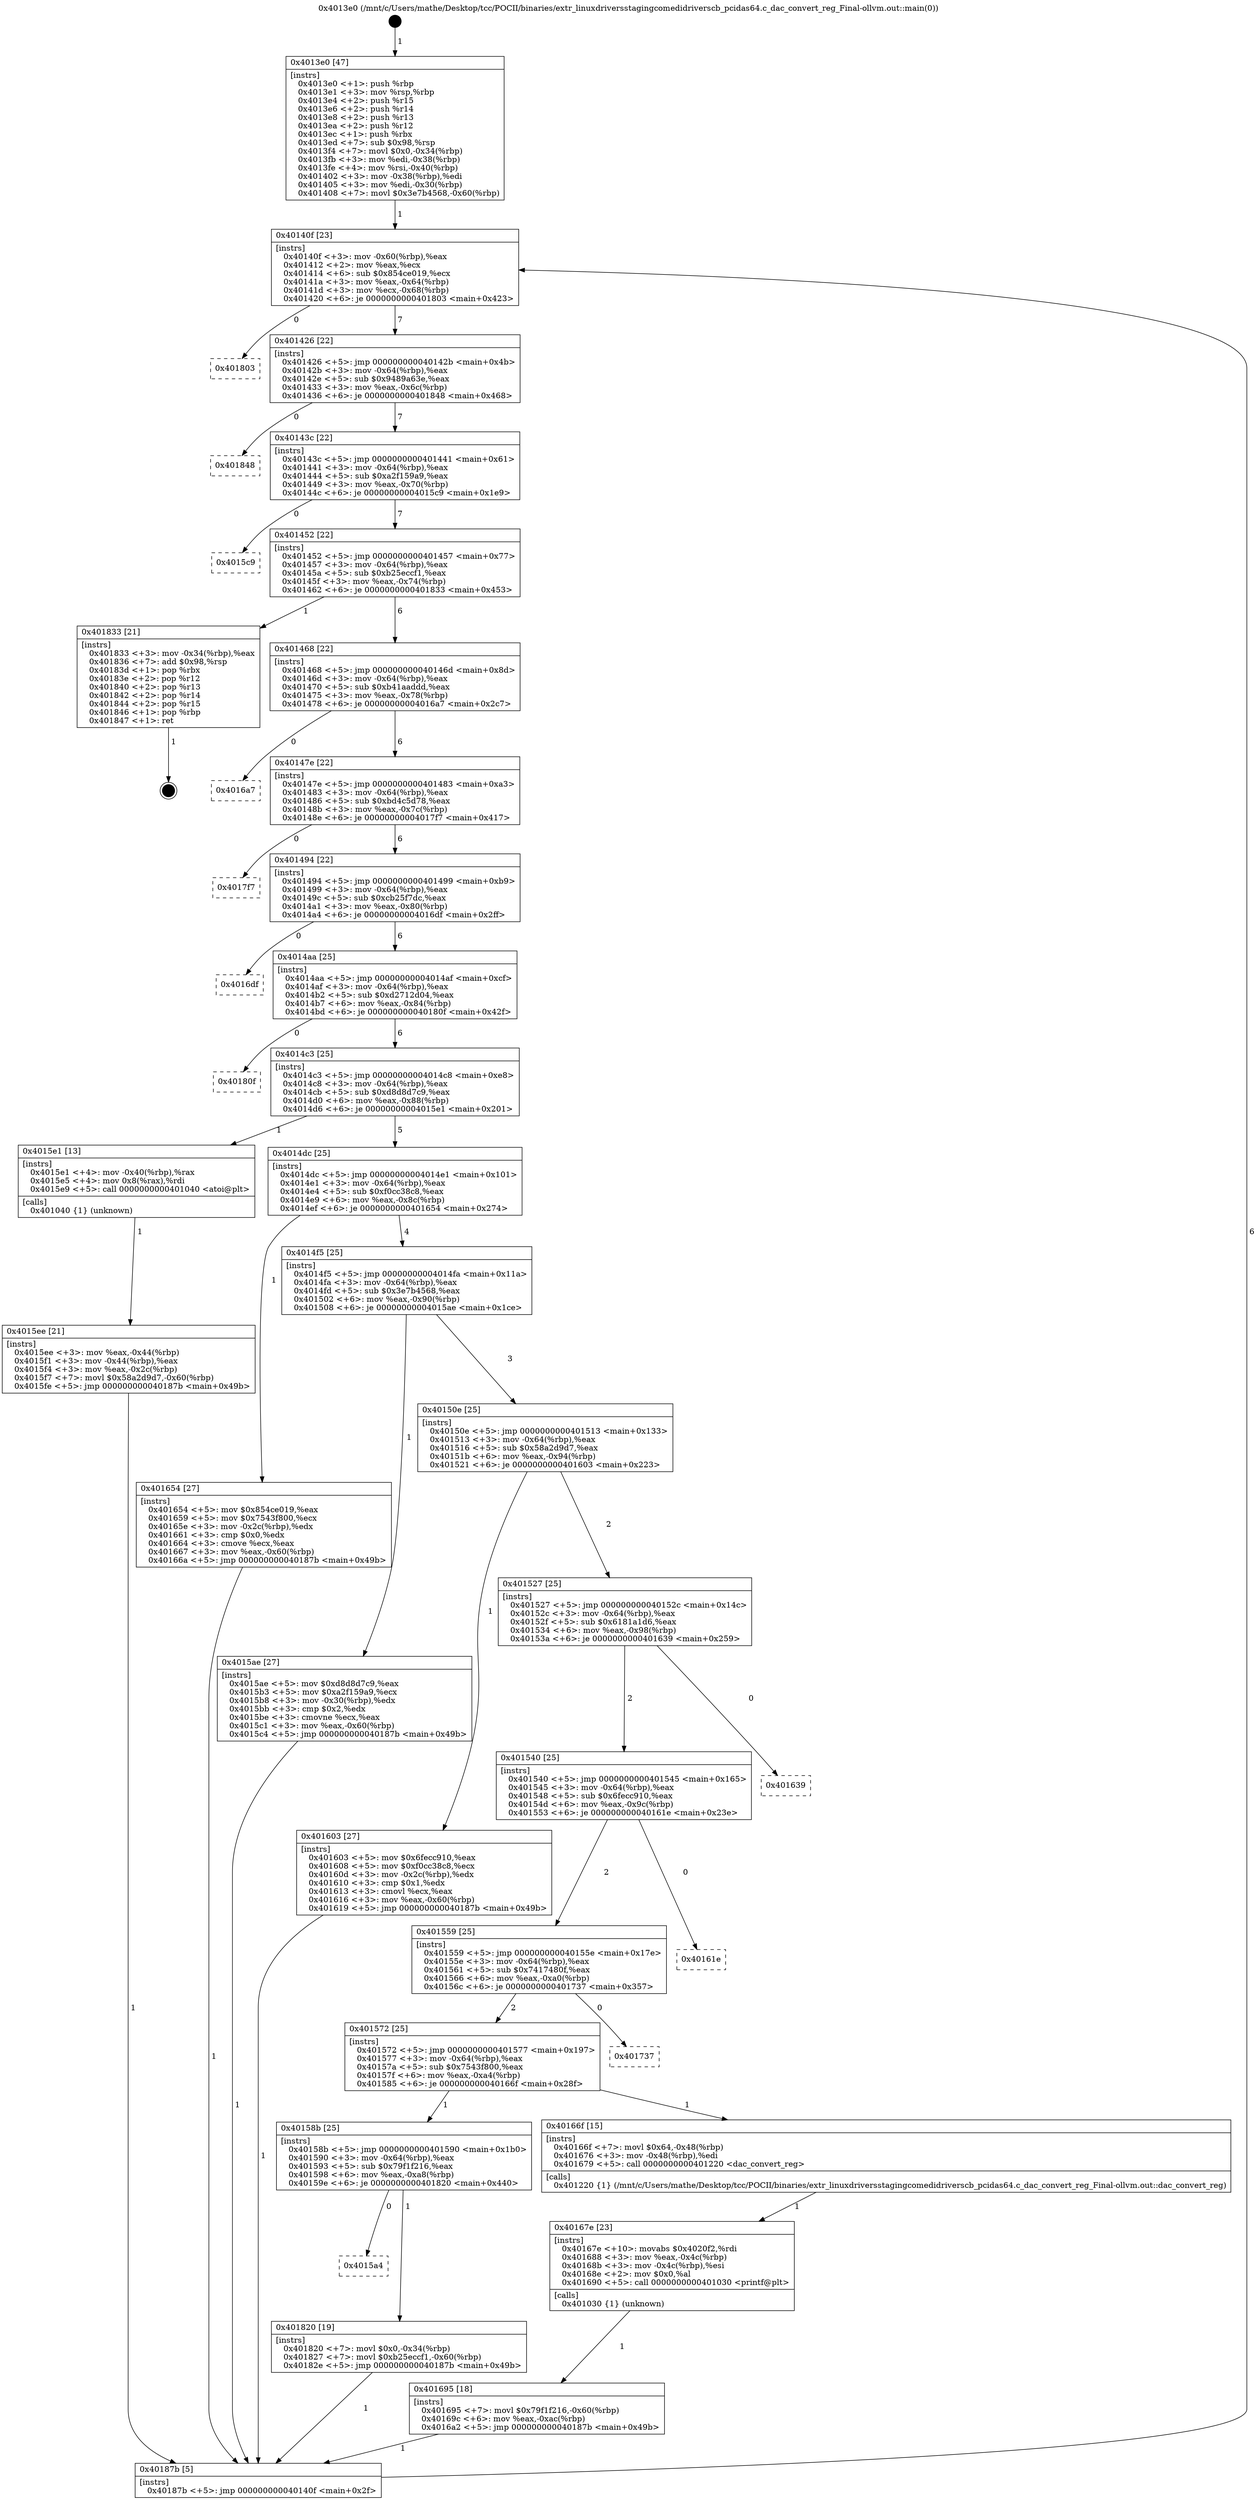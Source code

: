 digraph "0x4013e0" {
  label = "0x4013e0 (/mnt/c/Users/mathe/Desktop/tcc/POCII/binaries/extr_linuxdriversstagingcomedidriverscb_pcidas64.c_dac_convert_reg_Final-ollvm.out::main(0))"
  labelloc = "t"
  node[shape=record]

  Entry [label="",width=0.3,height=0.3,shape=circle,fillcolor=black,style=filled]
  "0x40140f" [label="{
     0x40140f [23]\l
     | [instrs]\l
     &nbsp;&nbsp;0x40140f \<+3\>: mov -0x60(%rbp),%eax\l
     &nbsp;&nbsp;0x401412 \<+2\>: mov %eax,%ecx\l
     &nbsp;&nbsp;0x401414 \<+6\>: sub $0x854ce019,%ecx\l
     &nbsp;&nbsp;0x40141a \<+3\>: mov %eax,-0x64(%rbp)\l
     &nbsp;&nbsp;0x40141d \<+3\>: mov %ecx,-0x68(%rbp)\l
     &nbsp;&nbsp;0x401420 \<+6\>: je 0000000000401803 \<main+0x423\>\l
  }"]
  "0x401803" [label="{
     0x401803\l
  }", style=dashed]
  "0x401426" [label="{
     0x401426 [22]\l
     | [instrs]\l
     &nbsp;&nbsp;0x401426 \<+5\>: jmp 000000000040142b \<main+0x4b\>\l
     &nbsp;&nbsp;0x40142b \<+3\>: mov -0x64(%rbp),%eax\l
     &nbsp;&nbsp;0x40142e \<+5\>: sub $0x9489a63e,%eax\l
     &nbsp;&nbsp;0x401433 \<+3\>: mov %eax,-0x6c(%rbp)\l
     &nbsp;&nbsp;0x401436 \<+6\>: je 0000000000401848 \<main+0x468\>\l
  }"]
  Exit [label="",width=0.3,height=0.3,shape=circle,fillcolor=black,style=filled,peripheries=2]
  "0x401848" [label="{
     0x401848\l
  }", style=dashed]
  "0x40143c" [label="{
     0x40143c [22]\l
     | [instrs]\l
     &nbsp;&nbsp;0x40143c \<+5\>: jmp 0000000000401441 \<main+0x61\>\l
     &nbsp;&nbsp;0x401441 \<+3\>: mov -0x64(%rbp),%eax\l
     &nbsp;&nbsp;0x401444 \<+5\>: sub $0xa2f159a9,%eax\l
     &nbsp;&nbsp;0x401449 \<+3\>: mov %eax,-0x70(%rbp)\l
     &nbsp;&nbsp;0x40144c \<+6\>: je 00000000004015c9 \<main+0x1e9\>\l
  }"]
  "0x4015a4" [label="{
     0x4015a4\l
  }", style=dashed]
  "0x4015c9" [label="{
     0x4015c9\l
  }", style=dashed]
  "0x401452" [label="{
     0x401452 [22]\l
     | [instrs]\l
     &nbsp;&nbsp;0x401452 \<+5\>: jmp 0000000000401457 \<main+0x77\>\l
     &nbsp;&nbsp;0x401457 \<+3\>: mov -0x64(%rbp),%eax\l
     &nbsp;&nbsp;0x40145a \<+5\>: sub $0xb25eccf1,%eax\l
     &nbsp;&nbsp;0x40145f \<+3\>: mov %eax,-0x74(%rbp)\l
     &nbsp;&nbsp;0x401462 \<+6\>: je 0000000000401833 \<main+0x453\>\l
  }"]
  "0x401820" [label="{
     0x401820 [19]\l
     | [instrs]\l
     &nbsp;&nbsp;0x401820 \<+7\>: movl $0x0,-0x34(%rbp)\l
     &nbsp;&nbsp;0x401827 \<+7\>: movl $0xb25eccf1,-0x60(%rbp)\l
     &nbsp;&nbsp;0x40182e \<+5\>: jmp 000000000040187b \<main+0x49b\>\l
  }"]
  "0x401833" [label="{
     0x401833 [21]\l
     | [instrs]\l
     &nbsp;&nbsp;0x401833 \<+3\>: mov -0x34(%rbp),%eax\l
     &nbsp;&nbsp;0x401836 \<+7\>: add $0x98,%rsp\l
     &nbsp;&nbsp;0x40183d \<+1\>: pop %rbx\l
     &nbsp;&nbsp;0x40183e \<+2\>: pop %r12\l
     &nbsp;&nbsp;0x401840 \<+2\>: pop %r13\l
     &nbsp;&nbsp;0x401842 \<+2\>: pop %r14\l
     &nbsp;&nbsp;0x401844 \<+2\>: pop %r15\l
     &nbsp;&nbsp;0x401846 \<+1\>: pop %rbp\l
     &nbsp;&nbsp;0x401847 \<+1\>: ret\l
  }"]
  "0x401468" [label="{
     0x401468 [22]\l
     | [instrs]\l
     &nbsp;&nbsp;0x401468 \<+5\>: jmp 000000000040146d \<main+0x8d\>\l
     &nbsp;&nbsp;0x40146d \<+3\>: mov -0x64(%rbp),%eax\l
     &nbsp;&nbsp;0x401470 \<+5\>: sub $0xb41aaddd,%eax\l
     &nbsp;&nbsp;0x401475 \<+3\>: mov %eax,-0x78(%rbp)\l
     &nbsp;&nbsp;0x401478 \<+6\>: je 00000000004016a7 \<main+0x2c7\>\l
  }"]
  "0x401695" [label="{
     0x401695 [18]\l
     | [instrs]\l
     &nbsp;&nbsp;0x401695 \<+7\>: movl $0x79f1f216,-0x60(%rbp)\l
     &nbsp;&nbsp;0x40169c \<+6\>: mov %eax,-0xac(%rbp)\l
     &nbsp;&nbsp;0x4016a2 \<+5\>: jmp 000000000040187b \<main+0x49b\>\l
  }"]
  "0x4016a7" [label="{
     0x4016a7\l
  }", style=dashed]
  "0x40147e" [label="{
     0x40147e [22]\l
     | [instrs]\l
     &nbsp;&nbsp;0x40147e \<+5\>: jmp 0000000000401483 \<main+0xa3\>\l
     &nbsp;&nbsp;0x401483 \<+3\>: mov -0x64(%rbp),%eax\l
     &nbsp;&nbsp;0x401486 \<+5\>: sub $0xbd4c5d78,%eax\l
     &nbsp;&nbsp;0x40148b \<+3\>: mov %eax,-0x7c(%rbp)\l
     &nbsp;&nbsp;0x40148e \<+6\>: je 00000000004017f7 \<main+0x417\>\l
  }"]
  "0x40167e" [label="{
     0x40167e [23]\l
     | [instrs]\l
     &nbsp;&nbsp;0x40167e \<+10\>: movabs $0x4020f2,%rdi\l
     &nbsp;&nbsp;0x401688 \<+3\>: mov %eax,-0x4c(%rbp)\l
     &nbsp;&nbsp;0x40168b \<+3\>: mov -0x4c(%rbp),%esi\l
     &nbsp;&nbsp;0x40168e \<+2\>: mov $0x0,%al\l
     &nbsp;&nbsp;0x401690 \<+5\>: call 0000000000401030 \<printf@plt\>\l
     | [calls]\l
     &nbsp;&nbsp;0x401030 \{1\} (unknown)\l
  }"]
  "0x4017f7" [label="{
     0x4017f7\l
  }", style=dashed]
  "0x401494" [label="{
     0x401494 [22]\l
     | [instrs]\l
     &nbsp;&nbsp;0x401494 \<+5\>: jmp 0000000000401499 \<main+0xb9\>\l
     &nbsp;&nbsp;0x401499 \<+3\>: mov -0x64(%rbp),%eax\l
     &nbsp;&nbsp;0x40149c \<+5\>: sub $0xcb25f7dc,%eax\l
     &nbsp;&nbsp;0x4014a1 \<+3\>: mov %eax,-0x80(%rbp)\l
     &nbsp;&nbsp;0x4014a4 \<+6\>: je 00000000004016df \<main+0x2ff\>\l
  }"]
  "0x40158b" [label="{
     0x40158b [25]\l
     | [instrs]\l
     &nbsp;&nbsp;0x40158b \<+5\>: jmp 0000000000401590 \<main+0x1b0\>\l
     &nbsp;&nbsp;0x401590 \<+3\>: mov -0x64(%rbp),%eax\l
     &nbsp;&nbsp;0x401593 \<+5\>: sub $0x79f1f216,%eax\l
     &nbsp;&nbsp;0x401598 \<+6\>: mov %eax,-0xa8(%rbp)\l
     &nbsp;&nbsp;0x40159e \<+6\>: je 0000000000401820 \<main+0x440\>\l
  }"]
  "0x4016df" [label="{
     0x4016df\l
  }", style=dashed]
  "0x4014aa" [label="{
     0x4014aa [25]\l
     | [instrs]\l
     &nbsp;&nbsp;0x4014aa \<+5\>: jmp 00000000004014af \<main+0xcf\>\l
     &nbsp;&nbsp;0x4014af \<+3\>: mov -0x64(%rbp),%eax\l
     &nbsp;&nbsp;0x4014b2 \<+5\>: sub $0xd2712d04,%eax\l
     &nbsp;&nbsp;0x4014b7 \<+6\>: mov %eax,-0x84(%rbp)\l
     &nbsp;&nbsp;0x4014bd \<+6\>: je 000000000040180f \<main+0x42f\>\l
  }"]
  "0x40166f" [label="{
     0x40166f [15]\l
     | [instrs]\l
     &nbsp;&nbsp;0x40166f \<+7\>: movl $0x64,-0x48(%rbp)\l
     &nbsp;&nbsp;0x401676 \<+3\>: mov -0x48(%rbp),%edi\l
     &nbsp;&nbsp;0x401679 \<+5\>: call 0000000000401220 \<dac_convert_reg\>\l
     | [calls]\l
     &nbsp;&nbsp;0x401220 \{1\} (/mnt/c/Users/mathe/Desktop/tcc/POCII/binaries/extr_linuxdriversstagingcomedidriverscb_pcidas64.c_dac_convert_reg_Final-ollvm.out::dac_convert_reg)\l
  }"]
  "0x40180f" [label="{
     0x40180f\l
  }", style=dashed]
  "0x4014c3" [label="{
     0x4014c3 [25]\l
     | [instrs]\l
     &nbsp;&nbsp;0x4014c3 \<+5\>: jmp 00000000004014c8 \<main+0xe8\>\l
     &nbsp;&nbsp;0x4014c8 \<+3\>: mov -0x64(%rbp),%eax\l
     &nbsp;&nbsp;0x4014cb \<+5\>: sub $0xd8d8d7c9,%eax\l
     &nbsp;&nbsp;0x4014d0 \<+6\>: mov %eax,-0x88(%rbp)\l
     &nbsp;&nbsp;0x4014d6 \<+6\>: je 00000000004015e1 \<main+0x201\>\l
  }"]
  "0x401572" [label="{
     0x401572 [25]\l
     | [instrs]\l
     &nbsp;&nbsp;0x401572 \<+5\>: jmp 0000000000401577 \<main+0x197\>\l
     &nbsp;&nbsp;0x401577 \<+3\>: mov -0x64(%rbp),%eax\l
     &nbsp;&nbsp;0x40157a \<+5\>: sub $0x7543f800,%eax\l
     &nbsp;&nbsp;0x40157f \<+6\>: mov %eax,-0xa4(%rbp)\l
     &nbsp;&nbsp;0x401585 \<+6\>: je 000000000040166f \<main+0x28f\>\l
  }"]
  "0x4015e1" [label="{
     0x4015e1 [13]\l
     | [instrs]\l
     &nbsp;&nbsp;0x4015e1 \<+4\>: mov -0x40(%rbp),%rax\l
     &nbsp;&nbsp;0x4015e5 \<+4\>: mov 0x8(%rax),%rdi\l
     &nbsp;&nbsp;0x4015e9 \<+5\>: call 0000000000401040 \<atoi@plt\>\l
     | [calls]\l
     &nbsp;&nbsp;0x401040 \{1\} (unknown)\l
  }"]
  "0x4014dc" [label="{
     0x4014dc [25]\l
     | [instrs]\l
     &nbsp;&nbsp;0x4014dc \<+5\>: jmp 00000000004014e1 \<main+0x101\>\l
     &nbsp;&nbsp;0x4014e1 \<+3\>: mov -0x64(%rbp),%eax\l
     &nbsp;&nbsp;0x4014e4 \<+5\>: sub $0xf0cc38c8,%eax\l
     &nbsp;&nbsp;0x4014e9 \<+6\>: mov %eax,-0x8c(%rbp)\l
     &nbsp;&nbsp;0x4014ef \<+6\>: je 0000000000401654 \<main+0x274\>\l
  }"]
  "0x401737" [label="{
     0x401737\l
  }", style=dashed]
  "0x401654" [label="{
     0x401654 [27]\l
     | [instrs]\l
     &nbsp;&nbsp;0x401654 \<+5\>: mov $0x854ce019,%eax\l
     &nbsp;&nbsp;0x401659 \<+5\>: mov $0x7543f800,%ecx\l
     &nbsp;&nbsp;0x40165e \<+3\>: mov -0x2c(%rbp),%edx\l
     &nbsp;&nbsp;0x401661 \<+3\>: cmp $0x0,%edx\l
     &nbsp;&nbsp;0x401664 \<+3\>: cmove %ecx,%eax\l
     &nbsp;&nbsp;0x401667 \<+3\>: mov %eax,-0x60(%rbp)\l
     &nbsp;&nbsp;0x40166a \<+5\>: jmp 000000000040187b \<main+0x49b\>\l
  }"]
  "0x4014f5" [label="{
     0x4014f5 [25]\l
     | [instrs]\l
     &nbsp;&nbsp;0x4014f5 \<+5\>: jmp 00000000004014fa \<main+0x11a\>\l
     &nbsp;&nbsp;0x4014fa \<+3\>: mov -0x64(%rbp),%eax\l
     &nbsp;&nbsp;0x4014fd \<+5\>: sub $0x3e7b4568,%eax\l
     &nbsp;&nbsp;0x401502 \<+6\>: mov %eax,-0x90(%rbp)\l
     &nbsp;&nbsp;0x401508 \<+6\>: je 00000000004015ae \<main+0x1ce\>\l
  }"]
  "0x401559" [label="{
     0x401559 [25]\l
     | [instrs]\l
     &nbsp;&nbsp;0x401559 \<+5\>: jmp 000000000040155e \<main+0x17e\>\l
     &nbsp;&nbsp;0x40155e \<+3\>: mov -0x64(%rbp),%eax\l
     &nbsp;&nbsp;0x401561 \<+5\>: sub $0x7417480f,%eax\l
     &nbsp;&nbsp;0x401566 \<+6\>: mov %eax,-0xa0(%rbp)\l
     &nbsp;&nbsp;0x40156c \<+6\>: je 0000000000401737 \<main+0x357\>\l
  }"]
  "0x4015ae" [label="{
     0x4015ae [27]\l
     | [instrs]\l
     &nbsp;&nbsp;0x4015ae \<+5\>: mov $0xd8d8d7c9,%eax\l
     &nbsp;&nbsp;0x4015b3 \<+5\>: mov $0xa2f159a9,%ecx\l
     &nbsp;&nbsp;0x4015b8 \<+3\>: mov -0x30(%rbp),%edx\l
     &nbsp;&nbsp;0x4015bb \<+3\>: cmp $0x2,%edx\l
     &nbsp;&nbsp;0x4015be \<+3\>: cmovne %ecx,%eax\l
     &nbsp;&nbsp;0x4015c1 \<+3\>: mov %eax,-0x60(%rbp)\l
     &nbsp;&nbsp;0x4015c4 \<+5\>: jmp 000000000040187b \<main+0x49b\>\l
  }"]
  "0x40150e" [label="{
     0x40150e [25]\l
     | [instrs]\l
     &nbsp;&nbsp;0x40150e \<+5\>: jmp 0000000000401513 \<main+0x133\>\l
     &nbsp;&nbsp;0x401513 \<+3\>: mov -0x64(%rbp),%eax\l
     &nbsp;&nbsp;0x401516 \<+5\>: sub $0x58a2d9d7,%eax\l
     &nbsp;&nbsp;0x40151b \<+6\>: mov %eax,-0x94(%rbp)\l
     &nbsp;&nbsp;0x401521 \<+6\>: je 0000000000401603 \<main+0x223\>\l
  }"]
  "0x40187b" [label="{
     0x40187b [5]\l
     | [instrs]\l
     &nbsp;&nbsp;0x40187b \<+5\>: jmp 000000000040140f \<main+0x2f\>\l
  }"]
  "0x4013e0" [label="{
     0x4013e0 [47]\l
     | [instrs]\l
     &nbsp;&nbsp;0x4013e0 \<+1\>: push %rbp\l
     &nbsp;&nbsp;0x4013e1 \<+3\>: mov %rsp,%rbp\l
     &nbsp;&nbsp;0x4013e4 \<+2\>: push %r15\l
     &nbsp;&nbsp;0x4013e6 \<+2\>: push %r14\l
     &nbsp;&nbsp;0x4013e8 \<+2\>: push %r13\l
     &nbsp;&nbsp;0x4013ea \<+2\>: push %r12\l
     &nbsp;&nbsp;0x4013ec \<+1\>: push %rbx\l
     &nbsp;&nbsp;0x4013ed \<+7\>: sub $0x98,%rsp\l
     &nbsp;&nbsp;0x4013f4 \<+7\>: movl $0x0,-0x34(%rbp)\l
     &nbsp;&nbsp;0x4013fb \<+3\>: mov %edi,-0x38(%rbp)\l
     &nbsp;&nbsp;0x4013fe \<+4\>: mov %rsi,-0x40(%rbp)\l
     &nbsp;&nbsp;0x401402 \<+3\>: mov -0x38(%rbp),%edi\l
     &nbsp;&nbsp;0x401405 \<+3\>: mov %edi,-0x30(%rbp)\l
     &nbsp;&nbsp;0x401408 \<+7\>: movl $0x3e7b4568,-0x60(%rbp)\l
  }"]
  "0x4015ee" [label="{
     0x4015ee [21]\l
     | [instrs]\l
     &nbsp;&nbsp;0x4015ee \<+3\>: mov %eax,-0x44(%rbp)\l
     &nbsp;&nbsp;0x4015f1 \<+3\>: mov -0x44(%rbp),%eax\l
     &nbsp;&nbsp;0x4015f4 \<+3\>: mov %eax,-0x2c(%rbp)\l
     &nbsp;&nbsp;0x4015f7 \<+7\>: movl $0x58a2d9d7,-0x60(%rbp)\l
     &nbsp;&nbsp;0x4015fe \<+5\>: jmp 000000000040187b \<main+0x49b\>\l
  }"]
  "0x40161e" [label="{
     0x40161e\l
  }", style=dashed]
  "0x401603" [label="{
     0x401603 [27]\l
     | [instrs]\l
     &nbsp;&nbsp;0x401603 \<+5\>: mov $0x6fecc910,%eax\l
     &nbsp;&nbsp;0x401608 \<+5\>: mov $0xf0cc38c8,%ecx\l
     &nbsp;&nbsp;0x40160d \<+3\>: mov -0x2c(%rbp),%edx\l
     &nbsp;&nbsp;0x401610 \<+3\>: cmp $0x1,%edx\l
     &nbsp;&nbsp;0x401613 \<+3\>: cmovl %ecx,%eax\l
     &nbsp;&nbsp;0x401616 \<+3\>: mov %eax,-0x60(%rbp)\l
     &nbsp;&nbsp;0x401619 \<+5\>: jmp 000000000040187b \<main+0x49b\>\l
  }"]
  "0x401527" [label="{
     0x401527 [25]\l
     | [instrs]\l
     &nbsp;&nbsp;0x401527 \<+5\>: jmp 000000000040152c \<main+0x14c\>\l
     &nbsp;&nbsp;0x40152c \<+3\>: mov -0x64(%rbp),%eax\l
     &nbsp;&nbsp;0x40152f \<+5\>: sub $0x6181a1d6,%eax\l
     &nbsp;&nbsp;0x401534 \<+6\>: mov %eax,-0x98(%rbp)\l
     &nbsp;&nbsp;0x40153a \<+6\>: je 0000000000401639 \<main+0x259\>\l
  }"]
  "0x401540" [label="{
     0x401540 [25]\l
     | [instrs]\l
     &nbsp;&nbsp;0x401540 \<+5\>: jmp 0000000000401545 \<main+0x165\>\l
     &nbsp;&nbsp;0x401545 \<+3\>: mov -0x64(%rbp),%eax\l
     &nbsp;&nbsp;0x401548 \<+5\>: sub $0x6fecc910,%eax\l
     &nbsp;&nbsp;0x40154d \<+6\>: mov %eax,-0x9c(%rbp)\l
     &nbsp;&nbsp;0x401553 \<+6\>: je 000000000040161e \<main+0x23e\>\l
  }"]
  "0x401639" [label="{
     0x401639\l
  }", style=dashed]
  Entry -> "0x4013e0" [label=" 1"]
  "0x40140f" -> "0x401803" [label=" 0"]
  "0x40140f" -> "0x401426" [label=" 7"]
  "0x401833" -> Exit [label=" 1"]
  "0x401426" -> "0x401848" [label=" 0"]
  "0x401426" -> "0x40143c" [label=" 7"]
  "0x401820" -> "0x40187b" [label=" 1"]
  "0x40143c" -> "0x4015c9" [label=" 0"]
  "0x40143c" -> "0x401452" [label=" 7"]
  "0x40158b" -> "0x4015a4" [label=" 0"]
  "0x401452" -> "0x401833" [label=" 1"]
  "0x401452" -> "0x401468" [label=" 6"]
  "0x40158b" -> "0x401820" [label=" 1"]
  "0x401468" -> "0x4016a7" [label=" 0"]
  "0x401468" -> "0x40147e" [label=" 6"]
  "0x401695" -> "0x40187b" [label=" 1"]
  "0x40147e" -> "0x4017f7" [label=" 0"]
  "0x40147e" -> "0x401494" [label=" 6"]
  "0x40167e" -> "0x401695" [label=" 1"]
  "0x401494" -> "0x4016df" [label=" 0"]
  "0x401494" -> "0x4014aa" [label=" 6"]
  "0x40166f" -> "0x40167e" [label=" 1"]
  "0x4014aa" -> "0x40180f" [label=" 0"]
  "0x4014aa" -> "0x4014c3" [label=" 6"]
  "0x401572" -> "0x40158b" [label=" 1"]
  "0x4014c3" -> "0x4015e1" [label=" 1"]
  "0x4014c3" -> "0x4014dc" [label=" 5"]
  "0x401572" -> "0x40166f" [label=" 1"]
  "0x4014dc" -> "0x401654" [label=" 1"]
  "0x4014dc" -> "0x4014f5" [label=" 4"]
  "0x401559" -> "0x401572" [label=" 2"]
  "0x4014f5" -> "0x4015ae" [label=" 1"]
  "0x4014f5" -> "0x40150e" [label=" 3"]
  "0x4015ae" -> "0x40187b" [label=" 1"]
  "0x4013e0" -> "0x40140f" [label=" 1"]
  "0x40187b" -> "0x40140f" [label=" 6"]
  "0x4015e1" -> "0x4015ee" [label=" 1"]
  "0x4015ee" -> "0x40187b" [label=" 1"]
  "0x401559" -> "0x401737" [label=" 0"]
  "0x40150e" -> "0x401603" [label=" 1"]
  "0x40150e" -> "0x401527" [label=" 2"]
  "0x401603" -> "0x40187b" [label=" 1"]
  "0x401654" -> "0x40187b" [label=" 1"]
  "0x401540" -> "0x401559" [label=" 2"]
  "0x401527" -> "0x401639" [label=" 0"]
  "0x401527" -> "0x401540" [label=" 2"]
  "0x401540" -> "0x40161e" [label=" 0"]
}
